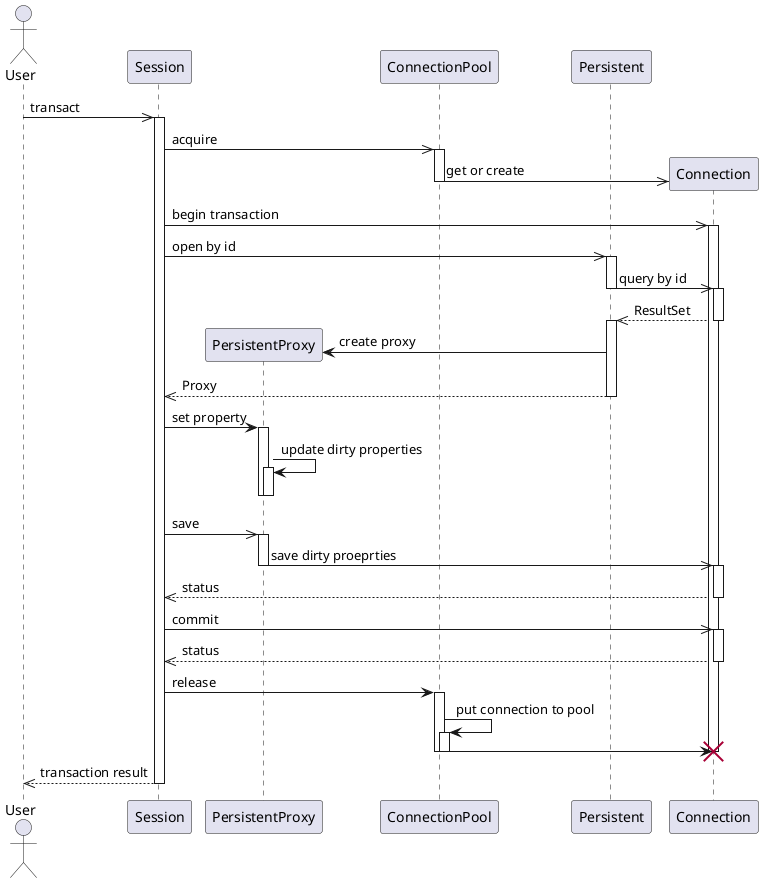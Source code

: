 @startuml Cache ODM Sequence

actor User
participant Session order 10
participant ConnectionPool order 20
participant Persistent order 30
participant Connection order 40
participant PersistentProxy order 15

User ->> Session: transact
activate Session
Session ->> ConnectionPool: acquire

activate ConnectionPool
create Connection
ConnectionPool ->> Connection: get or create
deactivate ConnectionPool
Session ->> Connection: begin transaction
activate Connection

Session ->> Persistent: open by id
activate Persistent
Persistent ->> Connection: query by id
deactivate Persistent
activate Connection
Connection -->> Persistent: ResultSet
deactivate Connection
activate Persistent
create PersistentProxy
Persistent -> PersistentProxy : create proxy
Persistent -->> Session : Proxy
deactivate Persistent
Session -> PersistentProxy: set property
activate PersistentProxy
PersistentProxy -> PersistentProxy: update dirty properties
activate PersistentProxy
deactivate PersistentProxy
deactivate PersistentProxy
Session ->> PersistentProxy: save
activate PersistentProxy
PersistentProxy ->> Connection: save dirty proeprties
deactivate PersistentProxy
activate Connection
Connection -->> Session: status
deactivate Connection
Session ->> Connection: commit
activate Connection
Connection -->> Session: status
deactivate Connection
deactivate PersistentProxy
Session -> ConnectionPool: release
activate ConnectionPool
ConnectionPool -> ConnectionPool: put connection to pool
activate ConnectionPool
ConnectionPool -> Connection
destroy Connection
deactivate ConnectionPool
deactivate ConnectionPool
Session -->> User : transaction result
deactivate Session

@enduml